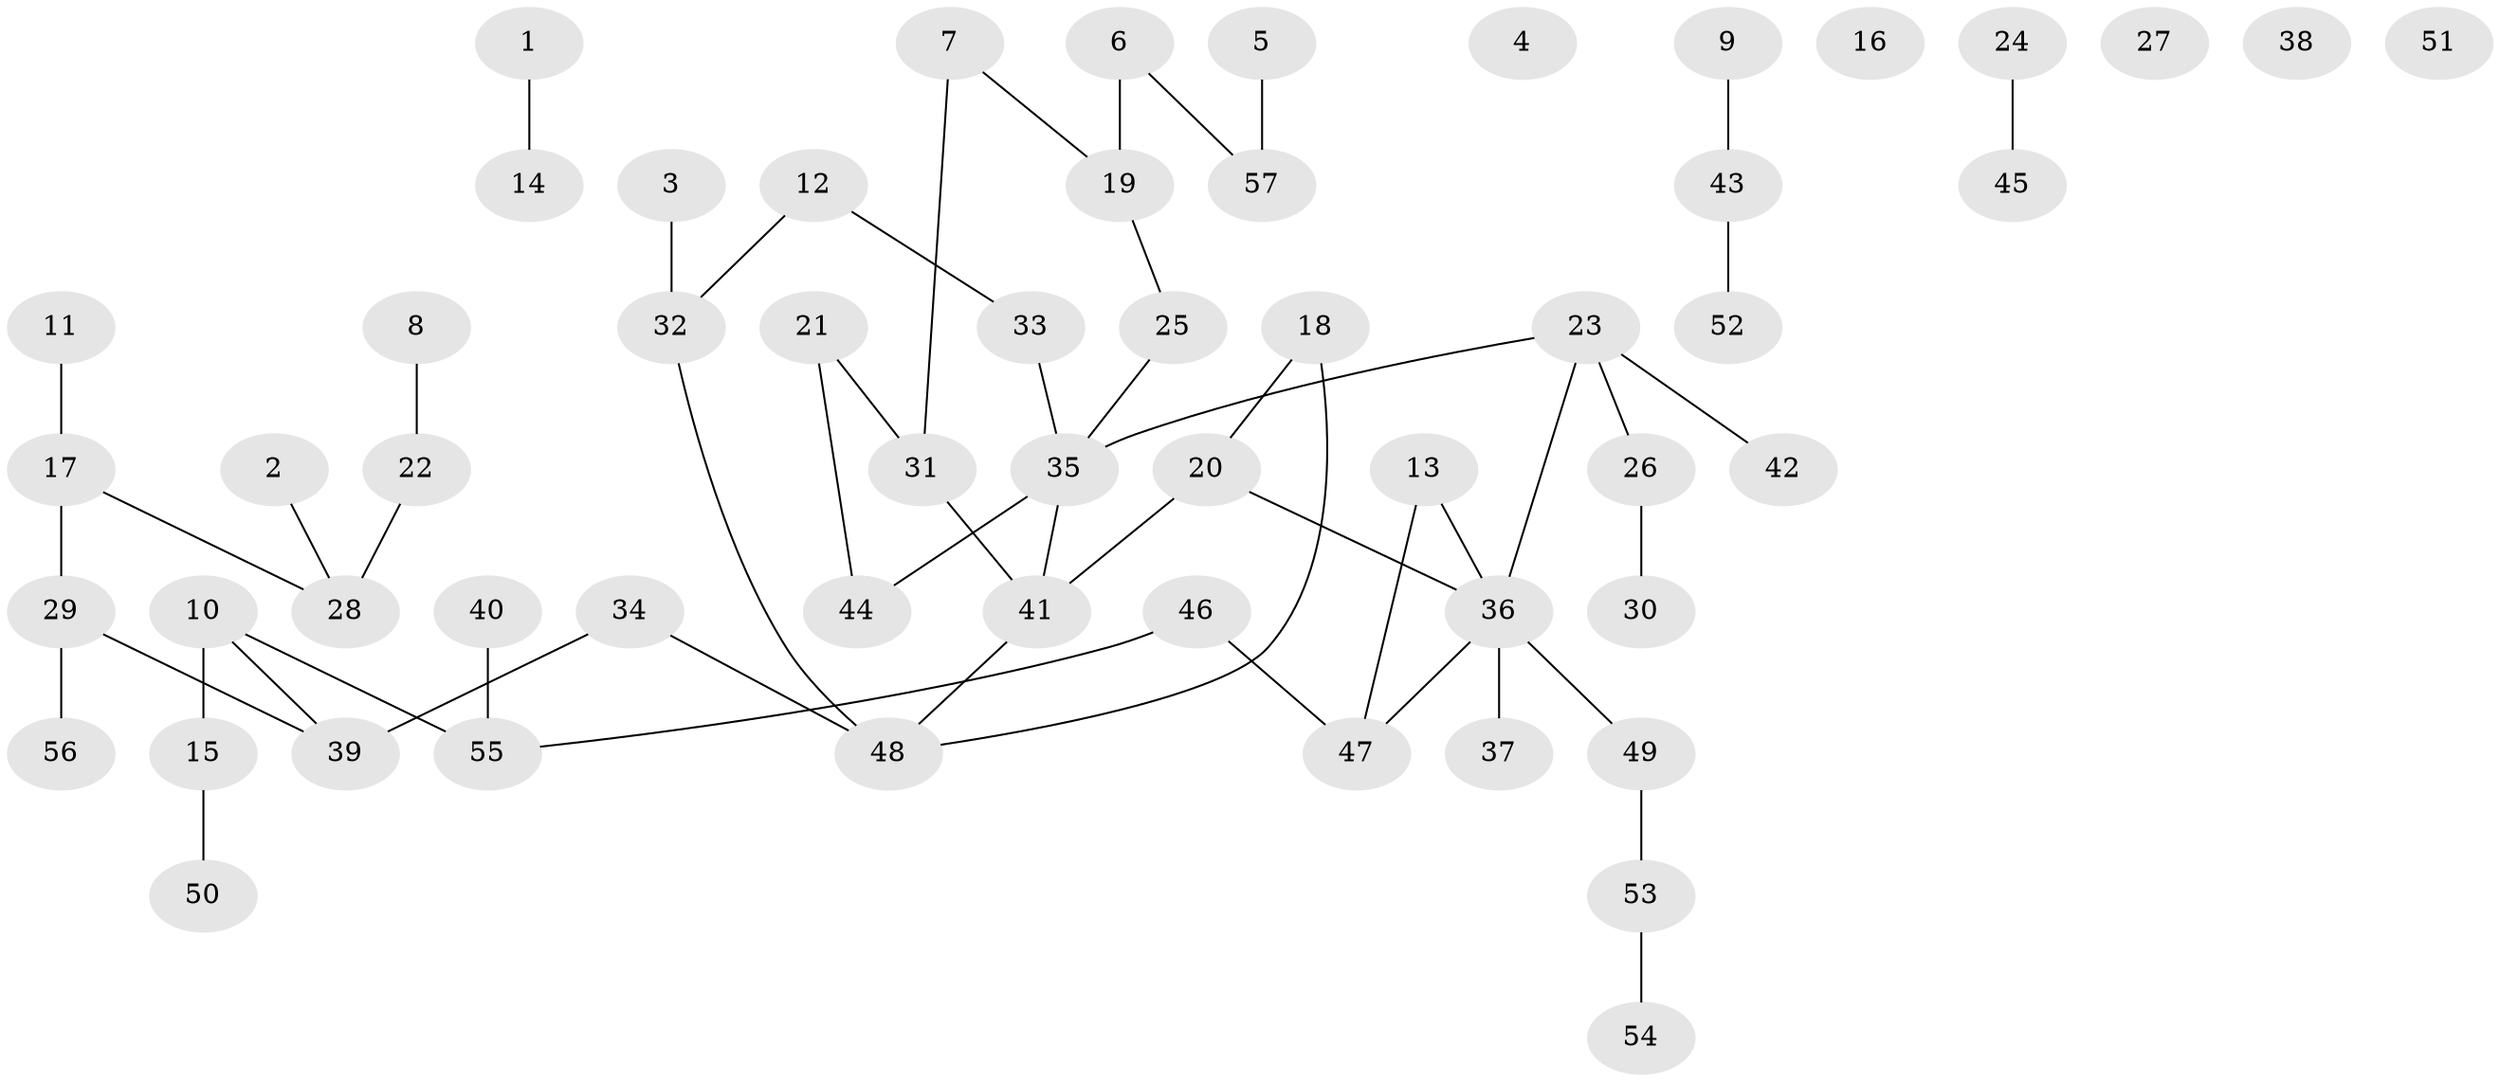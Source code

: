 // Generated by graph-tools (version 1.1) at 2025/25/03/09/25 03:25:15]
// undirected, 57 vertices, 55 edges
graph export_dot {
graph [start="1"]
  node [color=gray90,style=filled];
  1;
  2;
  3;
  4;
  5;
  6;
  7;
  8;
  9;
  10;
  11;
  12;
  13;
  14;
  15;
  16;
  17;
  18;
  19;
  20;
  21;
  22;
  23;
  24;
  25;
  26;
  27;
  28;
  29;
  30;
  31;
  32;
  33;
  34;
  35;
  36;
  37;
  38;
  39;
  40;
  41;
  42;
  43;
  44;
  45;
  46;
  47;
  48;
  49;
  50;
  51;
  52;
  53;
  54;
  55;
  56;
  57;
  1 -- 14;
  2 -- 28;
  3 -- 32;
  5 -- 57;
  6 -- 19;
  6 -- 57;
  7 -- 19;
  7 -- 31;
  8 -- 22;
  9 -- 43;
  10 -- 15;
  10 -- 39;
  10 -- 55;
  11 -- 17;
  12 -- 32;
  12 -- 33;
  13 -- 36;
  13 -- 47;
  15 -- 50;
  17 -- 28;
  17 -- 29;
  18 -- 20;
  18 -- 48;
  19 -- 25;
  20 -- 36;
  20 -- 41;
  21 -- 31;
  21 -- 44;
  22 -- 28;
  23 -- 26;
  23 -- 35;
  23 -- 36;
  23 -- 42;
  24 -- 45;
  25 -- 35;
  26 -- 30;
  29 -- 39;
  29 -- 56;
  31 -- 41;
  32 -- 48;
  33 -- 35;
  34 -- 39;
  34 -- 48;
  35 -- 41;
  35 -- 44;
  36 -- 37;
  36 -- 47;
  36 -- 49;
  40 -- 55;
  41 -- 48;
  43 -- 52;
  46 -- 47;
  46 -- 55;
  49 -- 53;
  53 -- 54;
}
